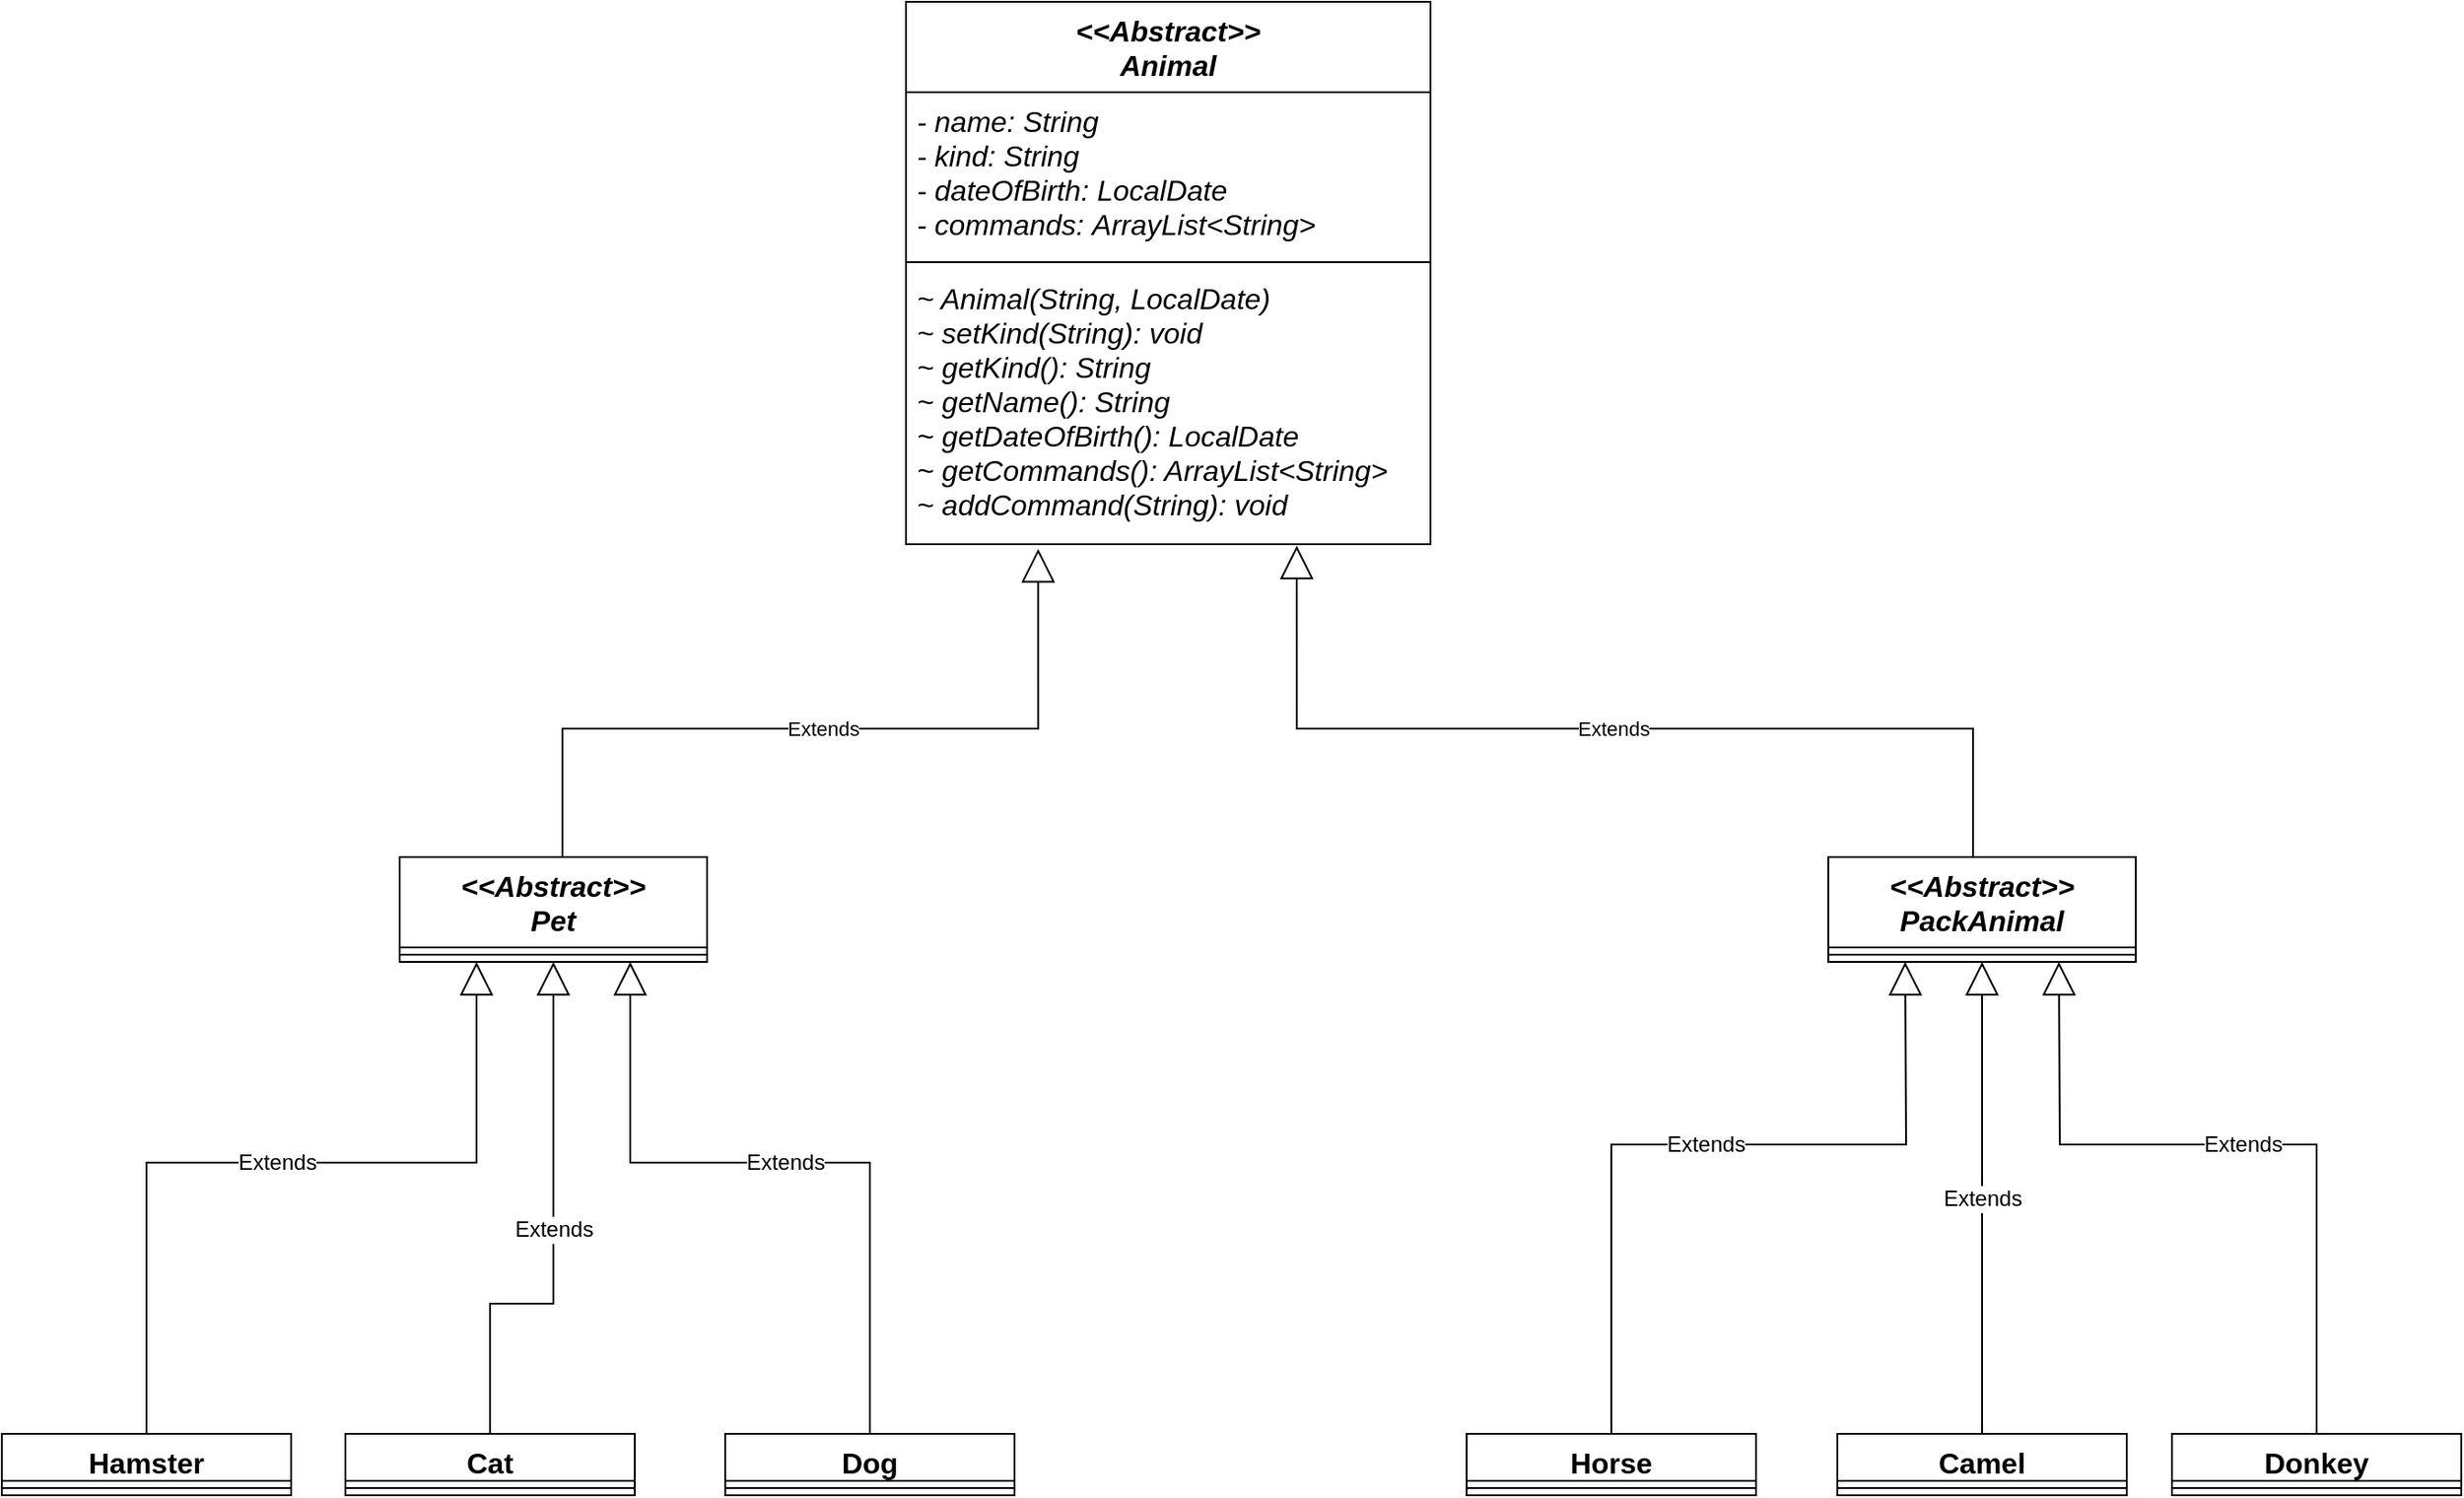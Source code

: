 <mxfile version="22.1.7" type="device" pages="3">
  <diagram id="rW4Tu4EbM_tbF5WcZ0SO" name="Page-1">
    <mxGraphModel dx="1434" dy="758" grid="1" gridSize="10" guides="1" tooltips="1" connect="1" arrows="1" fold="1" page="1" pageScale="1" pageWidth="850" pageHeight="1100" math="0" shadow="0">
      <root>
        <mxCell id="0" />
        <mxCell id="1" parent="0" />
        <mxCell id="i8HirrYN5U-cG9wDsiX0-20" value="&lt;&lt;Abstract&gt;&gt;&#xa;Pet" style="swimlane;fontStyle=3;align=center;verticalAlign=top;childLayout=stackLayout;horizontal=1;startSize=50;horizontalStack=0;resizeParent=1;resizeParentMax=0;resizeLast=0;collapsible=1;marginBottom=0;fontSize=16;" parent="1" vertex="1">
          <mxGeometry x="300" y="521" width="170" height="58" as="geometry" />
        </mxCell>
        <mxCell id="i8HirrYN5U-cG9wDsiX0-22" value="" style="line;strokeWidth=1;fillColor=none;align=left;verticalAlign=middle;spacingTop=-1;spacingLeft=3;spacingRight=3;rotatable=0;labelPosition=right;points=[];portConstraint=eastwest;strokeColor=inherit;fontSize=16;" parent="i8HirrYN5U-cG9wDsiX0-20" vertex="1">
          <mxGeometry y="50" width="170" height="8" as="geometry" />
        </mxCell>
        <mxCell id="i8HirrYN5U-cG9wDsiX0-24" value="&lt;&lt;Abstract&gt;&gt;&#xa;PackAnimal" style="swimlane;fontStyle=3;align=center;verticalAlign=top;childLayout=stackLayout;horizontal=1;startSize=50;horizontalStack=0;resizeParent=1;resizeParentMax=0;resizeLast=0;collapsible=1;marginBottom=0;fontSize=16;" parent="1" vertex="1">
          <mxGeometry x="1090" y="521" width="170" height="58" as="geometry" />
        </mxCell>
        <mxCell id="i8HirrYN5U-cG9wDsiX0-26" value="" style="line;strokeWidth=1;fillColor=none;align=left;verticalAlign=middle;spacingTop=-1;spacingLeft=3;spacingRight=3;rotatable=0;labelPosition=right;points=[];portConstraint=eastwest;strokeColor=inherit;fontSize=16;" parent="i8HirrYN5U-cG9wDsiX0-24" vertex="1">
          <mxGeometry y="50" width="170" height="8" as="geometry" />
        </mxCell>
        <mxCell id="i8HirrYN5U-cG9wDsiX0-28" value="Cat" style="swimlane;fontStyle=1;align=center;verticalAlign=top;childLayout=stackLayout;horizontal=1;startSize=26;horizontalStack=0;resizeParent=1;resizeParentMax=0;resizeLast=0;collapsible=1;marginBottom=0;fontSize=16;" parent="1" vertex="1">
          <mxGeometry x="270" y="840" width="160" height="34" as="geometry" />
        </mxCell>
        <mxCell id="i8HirrYN5U-cG9wDsiX0-30" value="" style="line;strokeWidth=1;fillColor=none;align=left;verticalAlign=middle;spacingTop=-1;spacingLeft=3;spacingRight=3;rotatable=0;labelPosition=right;points=[];portConstraint=eastwest;strokeColor=inherit;fontSize=16;" parent="i8HirrYN5U-cG9wDsiX0-28" vertex="1">
          <mxGeometry y="26" width="160" height="8" as="geometry" />
        </mxCell>
        <mxCell id="i8HirrYN5U-cG9wDsiX0-32" value="Dog" style="swimlane;fontStyle=1;align=center;verticalAlign=top;childLayout=stackLayout;horizontal=1;startSize=26;horizontalStack=0;resizeParent=1;resizeParentMax=0;resizeLast=0;collapsible=1;marginBottom=0;fontSize=16;" parent="1" vertex="1">
          <mxGeometry x="480" y="840" width="160" height="34" as="geometry" />
        </mxCell>
        <mxCell id="i8HirrYN5U-cG9wDsiX0-34" value="" style="line;strokeWidth=1;fillColor=none;align=left;verticalAlign=middle;spacingTop=-1;spacingLeft=3;spacingRight=3;rotatable=0;labelPosition=right;points=[];portConstraint=eastwest;strokeColor=inherit;fontSize=16;" parent="i8HirrYN5U-cG9wDsiX0-32" vertex="1">
          <mxGeometry y="26" width="160" height="8" as="geometry" />
        </mxCell>
        <mxCell id="i8HirrYN5U-cG9wDsiX0-37" value="Hamster" style="swimlane;fontStyle=1;align=center;verticalAlign=top;childLayout=stackLayout;horizontal=1;startSize=26;horizontalStack=0;resizeParent=1;resizeParentMax=0;resizeLast=0;collapsible=1;marginBottom=0;fontSize=16;" parent="1" vertex="1">
          <mxGeometry x="80" y="840" width="160" height="34" as="geometry" />
        </mxCell>
        <mxCell id="i8HirrYN5U-cG9wDsiX0-39" value="" style="line;strokeWidth=1;fillColor=none;align=left;verticalAlign=middle;spacingTop=-1;spacingLeft=3;spacingRight=3;rotatable=0;labelPosition=right;points=[];portConstraint=eastwest;strokeColor=inherit;fontSize=16;" parent="i8HirrYN5U-cG9wDsiX0-37" vertex="1">
          <mxGeometry y="26" width="160" height="8" as="geometry" />
        </mxCell>
        <mxCell id="i8HirrYN5U-cG9wDsiX0-42" value="Extends" style="endArrow=block;endSize=16;endFill=0;html=1;rounded=0;fontSize=12;sourcePerimeterSpacing=8;targetPerimeterSpacing=8;exitX=0.5;exitY=0;exitDx=0;exitDy=0;entryX=0.75;entryY=1;entryDx=0;entryDy=0;edgeStyle=orthogonalEdgeStyle;" parent="1" source="i8HirrYN5U-cG9wDsiX0-32" target="i8HirrYN5U-cG9wDsiX0-20" edge="1">
          <mxGeometry width="160" relative="1" as="geometry">
            <mxPoint x="370" y="788" as="sourcePoint" />
            <mxPoint x="274.49" y="728.54" as="targetPoint" />
            <Array as="points">
              <mxPoint x="560" y="690" />
              <mxPoint x="428" y="690" />
            </Array>
          </mxGeometry>
        </mxCell>
        <mxCell id="i8HirrYN5U-cG9wDsiX0-43" value="Extends" style="endArrow=block;endSize=16;endFill=0;html=1;rounded=0;fontSize=12;sourcePerimeterSpacing=8;targetPerimeterSpacing=8;exitX=0.5;exitY=0;exitDx=0;exitDy=0;entryX=0.25;entryY=1;entryDx=0;entryDy=0;edgeStyle=orthogonalEdgeStyle;" parent="1" source="i8HirrYN5U-cG9wDsiX0-37" target="i8HirrYN5U-cG9wDsiX0-20" edge="1">
          <mxGeometry width="160" relative="1" as="geometry">
            <mxPoint x="180" y="878" as="sourcePoint" />
            <mxPoint x="270" y="668" as="targetPoint" />
            <Array as="points">
              <mxPoint x="160" y="690" />
              <mxPoint x="343" y="690" />
            </Array>
          </mxGeometry>
        </mxCell>
        <mxCell id="i8HirrYN5U-cG9wDsiX0-45" value="Horse" style="swimlane;fontStyle=1;align=center;verticalAlign=top;childLayout=stackLayout;horizontal=1;startSize=26;horizontalStack=0;resizeParent=1;resizeParentMax=0;resizeLast=0;collapsible=1;marginBottom=0;fontSize=16;" parent="1" vertex="1">
          <mxGeometry x="890" y="840" width="160" height="34" as="geometry" />
        </mxCell>
        <mxCell id="i8HirrYN5U-cG9wDsiX0-47" value="" style="line;strokeWidth=1;fillColor=none;align=left;verticalAlign=middle;spacingTop=-1;spacingLeft=3;spacingRight=3;rotatable=0;labelPosition=right;points=[];portConstraint=eastwest;strokeColor=inherit;fontSize=16;" parent="i8HirrYN5U-cG9wDsiX0-45" vertex="1">
          <mxGeometry y="26" width="160" height="8" as="geometry" />
        </mxCell>
        <mxCell id="i8HirrYN5U-cG9wDsiX0-49" value="Camel" style="swimlane;fontStyle=1;align=center;verticalAlign=top;childLayout=stackLayout;horizontal=1;startSize=26;horizontalStack=0;resizeParent=1;resizeParentMax=0;resizeLast=0;collapsible=1;marginBottom=0;fontSize=16;" parent="1" vertex="1">
          <mxGeometry x="1095" y="840" width="160" height="34" as="geometry" />
        </mxCell>
        <mxCell id="i8HirrYN5U-cG9wDsiX0-51" value="" style="line;strokeWidth=1;fillColor=none;align=left;verticalAlign=middle;spacingTop=-1;spacingLeft=3;spacingRight=3;rotatable=0;labelPosition=right;points=[];portConstraint=eastwest;strokeColor=inherit;fontSize=16;" parent="i8HirrYN5U-cG9wDsiX0-49" vertex="1">
          <mxGeometry y="26" width="160" height="8" as="geometry" />
        </mxCell>
        <mxCell id="i8HirrYN5U-cG9wDsiX0-53" value="Donkey" style="swimlane;fontStyle=1;align=center;verticalAlign=top;childLayout=stackLayout;horizontal=1;startSize=26;horizontalStack=0;resizeParent=1;resizeParentMax=0;resizeLast=0;collapsible=1;marginBottom=0;fontSize=16;" parent="1" vertex="1">
          <mxGeometry x="1280" y="840" width="160" height="34" as="geometry" />
        </mxCell>
        <mxCell id="i8HirrYN5U-cG9wDsiX0-55" value="" style="line;strokeWidth=1;fillColor=none;align=left;verticalAlign=middle;spacingTop=-1;spacingLeft=3;spacingRight=3;rotatable=0;labelPosition=right;points=[];portConstraint=eastwest;strokeColor=inherit;fontSize=16;" parent="i8HirrYN5U-cG9wDsiX0-53" vertex="1">
          <mxGeometry y="26" width="160" height="8" as="geometry" />
        </mxCell>
        <mxCell id="i8HirrYN5U-cG9wDsiX0-57" value="Extends" style="endArrow=block;endSize=16;endFill=0;html=1;rounded=0;fontSize=12;sourcePerimeterSpacing=8;targetPerimeterSpacing=8;exitX=0.5;exitY=0;exitDx=0;exitDy=0;entryX=0.25;entryY=1;entryDx=0;entryDy=0;" parent="1" source="i8HirrYN5U-cG9wDsiX0-45" target="i8HirrYN5U-cG9wDsiX0-24" edge="1">
          <mxGeometry width="160" relative="1" as="geometry">
            <mxPoint x="750" y="788" as="sourcePoint" />
            <mxPoint x="845.05" y="672.18" as="targetPoint" />
            <Array as="points">
              <mxPoint x="970" y="680" />
              <mxPoint x="1133" y="680" />
            </Array>
          </mxGeometry>
        </mxCell>
        <mxCell id="i8HirrYN5U-cG9wDsiX0-58" value="Extends" style="endArrow=block;endSize=16;endFill=0;html=1;rounded=0;fontSize=12;sourcePerimeterSpacing=8;targetPerimeterSpacing=8;exitX=0.5;exitY=0;exitDx=0;exitDy=0;entryX=0.5;entryY=1;entryDx=0;entryDy=0;" parent="1" source="i8HirrYN5U-cG9wDsiX0-49" target="i8HirrYN5U-cG9wDsiX0-24" edge="1">
          <mxGeometry width="160" relative="1" as="geometry">
            <mxPoint x="710" y="848" as="sourcePoint" />
            <mxPoint x="885.34" y="673.044" as="targetPoint" />
          </mxGeometry>
        </mxCell>
        <mxCell id="i8HirrYN5U-cG9wDsiX0-59" value="Extends" style="endArrow=block;endSize=16;endFill=0;html=1;rounded=0;fontSize=12;sourcePerimeterSpacing=8;targetPerimeterSpacing=8;exitX=0.5;exitY=0;exitDx=0;exitDy=0;entryX=0.75;entryY=1;entryDx=0;entryDy=0;" parent="1" source="i8HirrYN5U-cG9wDsiX0-53" target="i8HirrYN5U-cG9wDsiX0-24" edge="1">
          <mxGeometry width="160" relative="1" as="geometry">
            <mxPoint x="890" y="848" as="sourcePoint" />
            <mxPoint x="925" y="638" as="targetPoint" />
            <Array as="points">
              <mxPoint x="1360" y="680" />
              <mxPoint x="1218" y="680" />
            </Array>
          </mxGeometry>
        </mxCell>
        <mxCell id="P2tc8OsPHjvCKxEdoRwC-1" value="&lt;&lt;Abstract&gt;&gt;&#xa;Animal" style="swimlane;fontStyle=3;align=center;verticalAlign=top;childLayout=stackLayout;horizontal=1;startSize=50;horizontalStack=0;resizeParent=1;resizeParentMax=0;resizeLast=0;collapsible=1;marginBottom=0;fontSize=16;" parent="1" vertex="1">
          <mxGeometry x="580" y="48" width="290" height="300" as="geometry">
            <mxRectangle x="580" y="48" width="140" height="50" as="alternateBounds" />
          </mxGeometry>
        </mxCell>
        <mxCell id="P2tc8OsPHjvCKxEdoRwC-2" value="- name: String &#xa;- kind: String&#xa;- dateOfBirth: LocalDate&#xa;- commands: ArrayList&lt;String&gt;" style="text;strokeColor=none;fillColor=none;align=left;verticalAlign=top;spacingLeft=4;spacingRight=4;overflow=hidden;rotatable=0;points=[[0,0.5],[1,0.5]];portConstraint=eastwest;fontSize=16;fontStyle=2" parent="P2tc8OsPHjvCKxEdoRwC-1" vertex="1">
          <mxGeometry y="50" width="290" height="90" as="geometry" />
        </mxCell>
        <mxCell id="P2tc8OsPHjvCKxEdoRwC-3" value="" style="line;strokeWidth=1;fillColor=none;align=left;verticalAlign=middle;spacingTop=-1;spacingLeft=3;spacingRight=3;rotatable=0;labelPosition=right;points=[];portConstraint=eastwest;strokeColor=inherit;fontSize=16;" parent="P2tc8OsPHjvCKxEdoRwC-1" vertex="1">
          <mxGeometry y="140" width="290" height="8" as="geometry" />
        </mxCell>
        <mxCell id="P2tc8OsPHjvCKxEdoRwC-4" value="~ Animal(String, LocalDate)&#xa;~ setKind(String): void&#xa;~ getKind(): String&#xa;~ getName(): String&#xa;~ getDateOfBirth(): LocalDate&#xa;~ getCommands(): ArrayList&lt;String&gt;&#xa;~ addCommand(String): void" style="text;strokeColor=none;fillColor=none;align=left;verticalAlign=top;spacingLeft=4;spacingRight=4;overflow=hidden;rotatable=0;points=[[0,0.5],[1,0.5]];portConstraint=eastwest;fontSize=16;fontStyle=2" parent="P2tc8OsPHjvCKxEdoRwC-1" vertex="1">
          <mxGeometry y="148" width="290" height="152" as="geometry" />
        </mxCell>
        <mxCell id="P2tc8OsPHjvCKxEdoRwC-6" value="Extends" style="endArrow=block;endSize=16;endFill=0;html=1;rounded=0;exitX=0.5;exitY=0;exitDx=0;exitDy=0;entryX=0.252;entryY=1.017;entryDx=0;entryDy=0;entryPerimeter=0;edgeStyle=orthogonalEdgeStyle;" parent="1" source="i8HirrYN5U-cG9wDsiX0-20" target="P2tc8OsPHjvCKxEdoRwC-4" edge="1">
          <mxGeometry width="160" relative="1" as="geometry">
            <mxPoint x="500" y="628" as="sourcePoint" />
            <mxPoint x="660" y="628" as="targetPoint" />
            <Array as="points">
              <mxPoint x="390" y="521" />
              <mxPoint x="390" y="450" />
              <mxPoint x="653" y="450" />
            </Array>
          </mxGeometry>
        </mxCell>
        <mxCell id="P2tc8OsPHjvCKxEdoRwC-7" value="Extends" style="endArrow=block;endSize=16;endFill=0;html=1;rounded=0;entryX=0.745;entryY=1.005;entryDx=0;entryDy=0;entryPerimeter=0;edgeStyle=orthogonalEdgeStyle;exitX=0.5;exitY=0;exitDx=0;exitDy=0;" parent="1" source="i8HirrYN5U-cG9wDsiX0-24" target="P2tc8OsPHjvCKxEdoRwC-4" edge="1">
          <mxGeometry width="160" relative="1" as="geometry">
            <mxPoint x="960" y="510" as="sourcePoint" />
            <mxPoint x="574.13" y="409.968" as="targetPoint" />
            <Array as="points">
              <mxPoint x="1170" y="521" />
              <mxPoint x="1170" y="450" />
              <mxPoint x="796" y="450" />
            </Array>
          </mxGeometry>
        </mxCell>
        <mxCell id="P2tc8OsPHjvCKxEdoRwC-64" value="Extends" style="endArrow=block;endSize=16;endFill=0;html=1;rounded=0;fontSize=12;sourcePerimeterSpacing=8;targetPerimeterSpacing=8;exitX=0.5;exitY=0;exitDx=0;exitDy=0;edgeStyle=orthogonalEdgeStyle;entryX=0.5;entryY=1;entryDx=0;entryDy=0;" parent="1" source="i8HirrYN5U-cG9wDsiX0-28" target="i8HirrYN5U-cG9wDsiX0-20" edge="1">
          <mxGeometry width="160" relative="1" as="geometry">
            <mxPoint x="510" y="858" as="sourcePoint" />
            <mxPoint x="275" y="668" as="targetPoint" />
            <Array as="points">
              <mxPoint x="350" y="768" />
              <mxPoint x="385" y="768" />
            </Array>
          </mxGeometry>
        </mxCell>
      </root>
    </mxGraphModel>
  </diagram>
  <diagram id="f2o0gTkBpMwxrq-A6RH3" name="Page-2">
    <mxGraphModel dx="1123" dy="773" grid="1" gridSize="10" guides="1" tooltips="1" connect="1" arrows="1" fold="1" page="1" pageScale="1" pageWidth="850" pageHeight="1100" background="none" math="0" shadow="0">
      <root>
        <mxCell id="0" />
        <mxCell id="1" parent="0" />
        <mxCell id="qarfe5pwaMtHkT4GGx9i-4" style="edgeStyle=none;html=1;exitX=1;exitY=0.333;exitDx=0;exitDy=0;exitPerimeter=0;entryX=0;entryY=0.5;entryDx=0;entryDy=0;" parent="1" source="qarfe5pwaMtHkT4GGx9i-1" target="qarfe5pwaMtHkT4GGx9i-5" edge="1">
          <mxGeometry relative="1" as="geometry">
            <mxPoint x="130" y="290" as="targetPoint" />
          </mxGeometry>
        </mxCell>
        <mxCell id="qarfe5pwaMtHkT4GGx9i-1" value="Actor" style="shape=umlActor;verticalLabelPosition=bottom;verticalAlign=top;html=1;" parent="1" vertex="1">
          <mxGeometry x="70" y="360" width="30" height="60" as="geometry" />
        </mxCell>
        <mxCell id="qarfe5pwaMtHkT4GGx9i-20" value="" style="edgeStyle=none;html=1;" parent="1" source="qarfe5pwaMtHkT4GGx9i-2" target="qarfe5pwaMtHkT4GGx9i-19" edge="1">
          <mxGeometry relative="1" as="geometry" />
        </mxCell>
        <mxCell id="qarfe5pwaMtHkT4GGx9i-2" value="Add animal" style="ellipse;whiteSpace=wrap;html=1;" parent="1" vertex="1">
          <mxGeometry x="410" y="120" width="140" height="70" as="geometry" />
        </mxCell>
        <mxCell id="qarfe5pwaMtHkT4GGx9i-3" value="Remove animal" style="ellipse;whiteSpace=wrap;html=1;dashed=1;dashPattern=1 4;" parent="1" vertex="1">
          <mxGeometry x="410" y="220" width="140" height="70" as="geometry" />
        </mxCell>
        <mxCell id="qarfe5pwaMtHkT4GGx9i-6" style="edgeStyle=none;html=1;entryX=0;entryY=0.5;entryDx=0;entryDy=0;" parent="1" source="qarfe5pwaMtHkT4GGx9i-5" target="qarfe5pwaMtHkT4GGx9i-2" edge="1">
          <mxGeometry relative="1" as="geometry" />
        </mxCell>
        <mxCell id="qarfe5pwaMtHkT4GGx9i-7" style="edgeStyle=none;html=1;entryX=0;entryY=0.5;entryDx=0;entryDy=0;" parent="1" source="qarfe5pwaMtHkT4GGx9i-5" target="qarfe5pwaMtHkT4GGx9i-3" edge="1">
          <mxGeometry relative="1" as="geometry" />
        </mxCell>
        <mxCell id="qarfe5pwaMtHkT4GGx9i-16" value="" style="edgeStyle=none;html=1;" parent="1" source="qarfe5pwaMtHkT4GGx9i-5" target="qarfe5pwaMtHkT4GGx9i-9" edge="1">
          <mxGeometry relative="1" as="geometry" />
        </mxCell>
        <mxCell id="qarfe5pwaMtHkT4GGx9i-5" value="Menu" style="ellipse;whiteSpace=wrap;html=1;" parent="1" vertex="1">
          <mxGeometry x="180" y="340" width="140" height="70" as="geometry" />
        </mxCell>
        <mxCell id="qarfe5pwaMtHkT4GGx9i-24" value="" style="edgeStyle=none;html=1;" parent="1" source="qarfe5pwaMtHkT4GGx9i-9" target="qarfe5pwaMtHkT4GGx9i-23" edge="1">
          <mxGeometry relative="1" as="geometry" />
        </mxCell>
        <mxCell id="qarfe5pwaMtHkT4GGx9i-27" value="" style="edgeStyle=none;html=1;" parent="1" source="qarfe5pwaMtHkT4GGx9i-9" target="qarfe5pwaMtHkT4GGx9i-26" edge="1">
          <mxGeometry relative="1" as="geometry" />
        </mxCell>
        <mxCell id="qarfe5pwaMtHkT4GGx9i-30" value="" style="edgeStyle=none;html=1;" parent="1" source="qarfe5pwaMtHkT4GGx9i-9" target="qarfe5pwaMtHkT4GGx9i-29" edge="1">
          <mxGeometry relative="1" as="geometry" />
        </mxCell>
        <mxCell id="qarfe5pwaMtHkT4GGx9i-32" value="" style="edgeStyle=none;html=1;" parent="1" source="qarfe5pwaMtHkT4GGx9i-9" target="qarfe5pwaMtHkT4GGx9i-31" edge="1">
          <mxGeometry relative="1" as="geometry" />
        </mxCell>
        <mxCell id="qarfe5pwaMtHkT4GGx9i-9" value="Search animal" style="ellipse;whiteSpace=wrap;html=1;" parent="1" vertex="1">
          <mxGeometry x="410" y="350" width="140" height="70" as="geometry" />
        </mxCell>
        <mxCell id="qarfe5pwaMtHkT4GGx9i-13" value="" style="edgeStyle=none;html=1;" parent="1" source="qarfe5pwaMtHkT4GGx9i-10" target="qarfe5pwaMtHkT4GGx9i-12" edge="1">
          <mxGeometry relative="1" as="geometry" />
        </mxCell>
        <mxCell id="qarfe5pwaMtHkT4GGx9i-15" value="" style="edgeStyle=none;html=1;" parent="1" source="qarfe5pwaMtHkT4GGx9i-10" target="qarfe5pwaMtHkT4GGx9i-14" edge="1">
          <mxGeometry relative="1" as="geometry" />
        </mxCell>
        <mxCell id="qarfe5pwaMtHkT4GGx9i-10" value="Take animal" style="ellipse;whiteSpace=wrap;html=1;" parent="1" vertex="1">
          <mxGeometry x="905" y="350" width="140" height="70" as="geometry" />
        </mxCell>
        <mxCell id="qarfe5pwaMtHkT4GGx9i-12" value="Show list of commands" style="ellipse;whiteSpace=wrap;html=1;" parent="1" vertex="1">
          <mxGeometry x="1135" y="350" width="140" height="70" as="geometry" />
        </mxCell>
        <mxCell id="qarfe5pwaMtHkT4GGx9i-14" value="Train a new command" style="ellipse;whiteSpace=wrap;html=1;" parent="1" vertex="1">
          <mxGeometry x="1135" y="240" width="140" height="70" as="geometry" />
        </mxCell>
        <mxCell id="qarfe5pwaMtHkT4GGx9i-22" value="" style="edgeStyle=none;html=1;" parent="1" source="qarfe5pwaMtHkT4GGx9i-19" target="qarfe5pwaMtHkT4GGx9i-21" edge="1">
          <mxGeometry relative="1" as="geometry" />
        </mxCell>
        <mxCell id="qarfe5pwaMtHkT4GGx9i-19" value="Enter class animal" style="ellipse;whiteSpace=wrap;html=1;" parent="1" vertex="1">
          <mxGeometry x="680" y="120" width="140" height="70" as="geometry" />
        </mxCell>
        <mxCell id="qarfe5pwaMtHkT4GGx9i-21" value="Enter class animal" style="ellipse;whiteSpace=wrap;html=1;" parent="1" vertex="1">
          <mxGeometry x="905" y="110" width="140" height="70" as="geometry" />
        </mxCell>
        <mxCell id="qarfe5pwaMtHkT4GGx9i-25" value="" style="edgeStyle=none;html=1;exitX=1;exitY=0.5;exitDx=0;exitDy=0;" parent="1" source="qarfe5pwaMtHkT4GGx9i-23" target="qarfe5pwaMtHkT4GGx9i-10" edge="1">
          <mxGeometry relative="1" as="geometry">
            <mxPoint x="855" y="385" as="sourcePoint" />
          </mxGeometry>
        </mxCell>
        <mxCell id="qarfe5pwaMtHkT4GGx9i-23" value="Search by name" style="ellipse;whiteSpace=wrap;html=1;" parent="1" vertex="1">
          <mxGeometry x="680" y="350" width="140" height="70" as="geometry" />
        </mxCell>
        <mxCell id="qarfe5pwaMtHkT4GGx9i-34" style="edgeStyle=none;html=1;entryX=0;entryY=1;entryDx=0;entryDy=0;" parent="1" source="qarfe5pwaMtHkT4GGx9i-26" target="qarfe5pwaMtHkT4GGx9i-10" edge="1">
          <mxGeometry relative="1" as="geometry" />
        </mxCell>
        <mxCell id="qarfe5pwaMtHkT4GGx9i-26" value="Search by class" style="ellipse;whiteSpace=wrap;html=1;" parent="1" vertex="1">
          <mxGeometry x="680" y="450" width="140" height="70" as="geometry" />
        </mxCell>
        <mxCell id="qarfe5pwaMtHkT4GGx9i-33" style="edgeStyle=none;html=1;entryX=0;entryY=0;entryDx=0;entryDy=0;" parent="1" source="qarfe5pwaMtHkT4GGx9i-29" target="qarfe5pwaMtHkT4GGx9i-10" edge="1">
          <mxGeometry relative="1" as="geometry" />
        </mxCell>
        <mxCell id="qarfe5pwaMtHkT4GGx9i-29" value="Search by date of birth" style="ellipse;whiteSpace=wrap;html=1;" parent="1" vertex="1">
          <mxGeometry x="680" y="250" width="140" height="70" as="geometry" />
        </mxCell>
        <mxCell id="qarfe5pwaMtHkT4GGx9i-35" style="edgeStyle=none;html=1;entryX=0.5;entryY=1;entryDx=0;entryDy=0;" parent="1" source="qarfe5pwaMtHkT4GGx9i-31" target="qarfe5pwaMtHkT4GGx9i-10" edge="1">
          <mxGeometry relative="1" as="geometry" />
        </mxCell>
        <mxCell id="qarfe5pwaMtHkT4GGx9i-31" value="Search by id" style="ellipse;whiteSpace=wrap;html=1;" parent="1" vertex="1">
          <mxGeometry x="680" y="550" width="140" height="70" as="geometry" />
        </mxCell>
      </root>
    </mxGraphModel>
  </diagram>
  <diagram id="90USG8wOLYOWAHy-OSG_" name="Page-3">
    <mxGraphModel dx="1768" dy="2954" grid="1" gridSize="10" guides="1" tooltips="1" connect="1" arrows="1" fold="1" page="1" pageScale="1" pageWidth="850" pageHeight="1100" math="0" shadow="0">
      <root>
        <mxCell id="0" />
        <mxCell id="1" parent="0" />
        <mxCell id="cfolplHtps70wQtS1Zro-1" value="Presenter" style="swimlane;fontStyle=1;align=center;verticalAlign=top;childLayout=stackLayout;horizontal=1;startSize=26;horizontalStack=0;resizeParent=1;resizeParentMax=0;resizeLast=0;collapsible=1;marginBottom=0;" parent="1" vertex="1">
          <mxGeometry x="330" y="20" width="190" height="196" as="geometry" />
        </mxCell>
        <mxCell id="cfolplHtps70wQtS1Zro-2" value="- viewContract: ViewContract&lt;br&gt;&lt;u&gt;- MODEL: Model&lt;/u&gt;" style="text;strokeColor=none;fillColor=none;align=left;verticalAlign=top;spacingLeft=4;spacingRight=4;overflow=hidden;rotatable=0;points=[[0,0.5],[1,0.5]];portConstraint=eastwest;dashed=1;dashPattern=1 4;fontStyle=0;fontColor=default;labelBackgroundColor=none;html=1;" parent="cfolplHtps70wQtS1Zro-1" vertex="1">
          <mxGeometry y="26" width="190" height="44" as="geometry" />
        </mxCell>
        <mxCell id="cfolplHtps70wQtS1Zro-3" value="" style="line;strokeWidth=1;fillColor=none;align=left;verticalAlign=middle;spacingTop=-1;spacingLeft=3;spacingRight=3;rotatable=0;labelPosition=right;points=[];portConstraint=eastwest;strokeColor=inherit;" parent="cfolplHtps70wQtS1Zro-1" vertex="1">
          <mxGeometry y="70" width="190" height="8" as="geometry" />
        </mxCell>
        <mxCell id="cfolplHtps70wQtS1Zro-4" value="+ Presenter(MODEL): void&#xa;+ menu(): void&#xa;+ addNewPet(): void&#xa;+ " style="text;strokeColor=none;fillColor=none;align=left;verticalAlign=top;spacingLeft=4;spacingRight=4;overflow=hidden;rotatable=0;points=[[0,0.5],[1,0.5]];portConstraint=eastwest;dashed=1;dashPattern=1 4;" parent="cfolplHtps70wQtS1Zro-1" vertex="1">
          <mxGeometry y="78" width="190" height="118" as="geometry" />
        </mxCell>
        <mxCell id="cfolplHtps70wQtS1Zro-5" value="Model" style="swimlane;fontStyle=1;align=center;verticalAlign=top;childLayout=stackLayout;horizontal=1;startSize=26;horizontalStack=0;resizeParent=1;resizeParentMax=0;resizeLast=0;collapsible=1;marginBottom=0;labelBackgroundColor=none;fontColor=default;html=1;" parent="1" vertex="1">
          <mxGeometry x="290" y="-240" width="160" height="160" as="geometry" />
        </mxCell>
        <mxCell id="cfolplHtps70wQtS1Zro-6" value="+ pets: Pets&amp;lt;Animal&amp;gt;" style="text;strokeColor=none;fillColor=none;align=left;verticalAlign=top;spacingLeft=4;spacingRight=4;overflow=hidden;rotatable=0;points=[[0,0.5],[1,0.5]];portConstraint=eastwest;labelBackgroundColor=none;fontColor=default;html=1;" parent="cfolplHtps70wQtS1Zro-5" vertex="1">
          <mxGeometry y="26" width="160" height="26" as="geometry" />
        </mxCell>
        <mxCell id="cfolplHtps70wQtS1Zro-7" value="" style="line;strokeWidth=1;fillColor=none;align=left;verticalAlign=middle;spacingTop=-1;spacingLeft=3;spacingRight=3;rotatable=0;labelPosition=right;points=[];portConstraint=eastwest;strokeColor=inherit;labelBackgroundColor=none;fontColor=default;html=1;" parent="cfolplHtps70wQtS1Zro-5" vertex="1">
          <mxGeometry y="52" width="160" height="8" as="geometry" />
        </mxCell>
        <mxCell id="cfolplHtps70wQtS1Zro-8" value="+ getListOfPets(): void&lt;br&gt;+ addNewPet(): void" style="text;strokeColor=none;fillColor=none;align=left;verticalAlign=top;spacingLeft=4;spacingRight=4;overflow=hidden;rotatable=0;points=[[0,0.5],[1,0.5]];portConstraint=eastwest;labelBackgroundColor=none;fontColor=default;html=1;" parent="cfolplHtps70wQtS1Zro-5" vertex="1">
          <mxGeometry y="60" width="160" height="100" as="geometry" />
        </mxCell>
        <mxCell id="h15reLzV8wNA17_HTdgR-1" value="View" style="swimlane;fontStyle=1;align=center;verticalAlign=top;childLayout=stackLayout;horizontal=1;startSize=26;horizontalStack=0;resizeParent=1;resizeParentMax=0;resizeLast=0;collapsible=1;marginBottom=0;labelBackgroundColor=none;fontColor=default;html=1;" parent="1" vertex="1">
          <mxGeometry x="340" y="310" width="160" height="86" as="geometry" />
        </mxCell>
        <mxCell id="h15reLzV8wNA17_HTdgR-2" value="+ field: type" style="text;strokeColor=none;fillColor=none;align=left;verticalAlign=top;spacingLeft=4;spacingRight=4;overflow=hidden;rotatable=0;points=[[0,0.5],[1,0.5]];portConstraint=eastwest;labelBackgroundColor=none;fontColor=default;html=1;" parent="h15reLzV8wNA17_HTdgR-1" vertex="1">
          <mxGeometry y="26" width="160" height="26" as="geometry" />
        </mxCell>
        <mxCell id="h15reLzV8wNA17_HTdgR-3" value="" style="line;strokeWidth=1;fillColor=none;align=left;verticalAlign=middle;spacingTop=-1;spacingLeft=3;spacingRight=3;rotatable=0;labelPosition=right;points=[];portConstraint=eastwest;strokeColor=inherit;labelBackgroundColor=none;fontColor=default;html=1;" parent="h15reLzV8wNA17_HTdgR-1" vertex="1">
          <mxGeometry y="52" width="160" height="8" as="geometry" />
        </mxCell>
        <mxCell id="h15reLzV8wNA17_HTdgR-4" value="+ showMenu(): void" style="text;strokeColor=none;fillColor=none;align=left;verticalAlign=top;spacingLeft=4;spacingRight=4;overflow=hidden;rotatable=0;points=[[0,0.5],[1,0.5]];portConstraint=eastwest;labelBackgroundColor=none;fontColor=default;html=1;" parent="h15reLzV8wNA17_HTdgR-1" vertex="1">
          <mxGeometry y="60" width="160" height="26" as="geometry" />
        </mxCell>
        <mxCell id="h15reLzV8wNA17_HTdgR-5" value="&lt;p style=&quot;margin:0px;margin-top:4px;text-align:center;&quot;&gt;&lt;i&gt;&amp;lt;&amp;lt;Interface&amp;gt;&amp;gt;&lt;/i&gt;&lt;br&gt;&lt;b&gt;IViewContract&lt;br&gt;&lt;/b&gt;&lt;/p&gt;&lt;hr size=&quot;1&quot;&gt;&lt;p style=&quot;margin:0px;margin-left:4px;&quot;&gt;+ showMenu(): void&lt;/p&gt;&lt;p style=&quot;margin:0px;margin-left:4px;&quot;&gt;+ showListOfPets(String): void&lt;/p&gt;&lt;p style=&quot;margin:0px;margin-left:4px;&quot;&gt;+ setDateOfBirthOnNewPet(): String&lt;br&gt;+ setNameNewPet(): String&lt;/p&gt;" style="verticalAlign=top;align=left;overflow=fill;fontSize=12;fontFamily=Helvetica;html=1;labelBackgroundColor=none;fontColor=default;" parent="1" vertex="1">
          <mxGeometry x="610" y="20" width="270" height="140" as="geometry" />
        </mxCell>
        <mxCell id="h15reLzV8wNA17_HTdgR-6" value="&lt;p style=&quot;margin:0px;margin-top:4px;text-align:center;&quot;&gt;&lt;i&gt;&amp;lt;&amp;lt;Interface&amp;gt;&amp;gt;&lt;/i&gt;&lt;br&gt;&lt;b&gt;IModel&lt;/b&gt;&lt;/p&gt;&lt;hr size=&quot;1&quot;&gt;&lt;p style=&quot;margin:0px;margin-left:4px;&quot;&gt;+ getListOfPets(): void&lt;br&gt;&lt;/p&gt;&lt;p style=&quot;margin:0px;margin-left:4px;&quot;&gt;+ addNewPet(): void&lt;br&gt;+ method2(): void&lt;/p&gt;" style="verticalAlign=top;align=left;overflow=fill;fontSize=12;fontFamily=Helvetica;html=1;labelBackgroundColor=none;fontColor=default;" parent="1" vertex="1">
          <mxGeometry x="40" y="20" width="190" height="140" as="geometry" />
        </mxCell>
        <mxCell id="6oOjXGptcrvzWEzDZb1e-1" value="" style="endArrow=block;dashed=1;endFill=0;endSize=12;html=1;exitX=1;exitY=0.5;exitDx=0;exitDy=0;entryX=0.5;entryY=1;entryDx=0;entryDy=0;" parent="1" source="h15reLzV8wNA17_HTdgR-2" target="h15reLzV8wNA17_HTdgR-5" edge="1">
          <mxGeometry width="160" relative="1" as="geometry">
            <mxPoint x="340" y="50" as="sourcePoint" />
            <mxPoint x="500" y="50" as="targetPoint" />
            <Array as="points">
              <mxPoint x="745" y="350" />
            </Array>
          </mxGeometry>
        </mxCell>
        <mxCell id="6oOjXGptcrvzWEzDZb1e-2" value="" style="endArrow=block;dashed=1;endFill=0;endSize=12;html=1;exitX=0.5;exitY=0;exitDx=0;exitDy=0;entryX=0;entryY=0.5;entryDx=0;entryDy=0;" parent="1" source="h15reLzV8wNA17_HTdgR-6" target="cfolplHtps70wQtS1Zro-6" edge="1">
          <mxGeometry width="160" relative="1" as="geometry">
            <mxPoint x="340" y="50" as="sourcePoint" />
            <mxPoint x="500" y="50" as="targetPoint" />
            <Array as="points">
              <mxPoint x="135" y="-200" />
            </Array>
          </mxGeometry>
        </mxCell>
        <mxCell id="6oOjXGptcrvzWEzDZb1e-3" value="1" style="endArrow=open;html=1;endSize=12;startArrow=diamondThin;startSize=14;startFill=0;edgeStyle=orthogonalEdgeStyle;align=left;verticalAlign=bottom;exitX=1;exitY=0.5;exitDx=0;exitDy=0;entryX=0;entryY=0.5;entryDx=0;entryDy=0;" parent="1" source="cfolplHtps70wQtS1Zro-2" target="h15reLzV8wNA17_HTdgR-5" edge="1">
          <mxGeometry x="-1" y="3" relative="1" as="geometry">
            <mxPoint x="340" y="50" as="sourcePoint" />
            <mxPoint x="500" y="50" as="targetPoint" />
          </mxGeometry>
        </mxCell>
        <mxCell id="6oOjXGptcrvzWEzDZb1e-4" value="1" style="endArrow=open;html=1;endSize=12;startArrow=diamondThin;startSize=14;startFill=1;edgeStyle=orthogonalEdgeStyle;align=left;verticalAlign=bottom;exitX=0;exitY=0.5;exitDx=0;exitDy=0;entryX=1;entryY=0.5;entryDx=0;entryDy=0;" parent="1" source="cfolplHtps70wQtS1Zro-2" target="h15reLzV8wNA17_HTdgR-6" edge="1">
          <mxGeometry x="0.18" y="-20" relative="1" as="geometry">
            <mxPoint x="340" y="50" as="sourcePoint" />
            <mxPoint x="500" y="50" as="targetPoint" />
            <Array as="points">
              <mxPoint x="280" y="68" />
              <mxPoint x="280" y="90" />
            </Array>
            <mxPoint x="20" y="20" as="offset" />
          </mxGeometry>
        </mxCell>
        <mxCell id="9brq2_N2xXxs9rocdczO-1" value="Pets&amp;lt;A&amp;gt;" style="swimlane;fontStyle=1;align=center;verticalAlign=top;childLayout=stackLayout;horizontal=1;startSize=26;horizontalStack=0;resizeParent=1;resizeParentMax=0;resizeLast=0;collapsible=1;marginBottom=0;labelBackgroundColor=none;fontColor=default;html=1;" parent="1" vertex="1">
          <mxGeometry x="600" y="-240" width="280" height="160" as="geometry" />
        </mxCell>
        <mxCell id="9brq2_N2xXxs9rocdczO-2" value="- pets: ArrayList" style="text;strokeColor=none;fillColor=none;align=left;verticalAlign=top;spacingLeft=4;spacingRight=4;overflow=hidden;rotatable=0;points=[[0,0.5],[1,0.5]];portConstraint=eastwest;labelBackgroundColor=none;fontColor=default;html=1;" parent="9brq2_N2xXxs9rocdczO-1" vertex="1">
          <mxGeometry y="26" width="280" height="26" as="geometry" />
        </mxCell>
        <mxCell id="9brq2_N2xXxs9rocdczO-3" value="" style="line;strokeWidth=1;fillColor=none;align=left;verticalAlign=middle;spacingTop=-1;spacingLeft=3;spacingRight=3;rotatable=0;labelPosition=right;points=[];portConstraint=eastwest;strokeColor=inherit;labelBackgroundColor=none;fontColor=default;html=1;" parent="9brq2_N2xXxs9rocdczO-1" vertex="1">
          <mxGeometry y="52" width="280" height="8" as="geometry" />
        </mxCell>
        <mxCell id="9brq2_N2xXxs9rocdczO-4" value="+ getAllListOfPets(): ArrayList&amp;lt;Animal&amp;gt;&lt;br&gt;+ getPetById(int): ArrayList&amp;lt;Animal&amp;gt;&lt;br&gt;+ getPetByDateOfBirth(String): ArrayList&amp;lt;Animal&amp;gt;&lt;br&gt;+ getPetByName(String): ArrayList&amp;lt;Animal&amp;gt;&lt;br&gt;+ addNewPet(String): void" style="text;strokeColor=none;fillColor=none;align=left;verticalAlign=top;spacingLeft=4;spacingRight=4;overflow=hidden;rotatable=0;points=[[0,0.5],[1,0.5]];portConstraint=eastwest;labelBackgroundColor=none;fontColor=default;html=1;" parent="9brq2_N2xXxs9rocdczO-1" vertex="1">
          <mxGeometry y="60" width="280" height="100" as="geometry" />
        </mxCell>
        <mxCell id="aJxkpa-kqfiAPnuDxRBT-38" value="&lt;&lt;Abstract&gt;&gt;&#xa;Pet" style="swimlane;fontStyle=3;align=center;verticalAlign=top;childLayout=stackLayout;horizontal=1;startSize=50;horizontalStack=0;resizeParent=1;resizeParentMax=0;resizeLast=0;collapsible=1;marginBottom=0;fontSize=16;" parent="1" vertex="1">
          <mxGeometry x="-440" y="-532" width="170" height="58" as="geometry" />
        </mxCell>
        <mxCell id="aJxkpa-kqfiAPnuDxRBT-39" value="" style="line;strokeWidth=1;fillColor=none;align=left;verticalAlign=middle;spacingTop=-1;spacingLeft=3;spacingRight=3;rotatable=0;labelPosition=right;points=[];portConstraint=eastwest;strokeColor=inherit;fontSize=16;" parent="aJxkpa-kqfiAPnuDxRBT-38" vertex="1">
          <mxGeometry y="50" width="170" height="8" as="geometry" />
        </mxCell>
        <mxCell id="aJxkpa-kqfiAPnuDxRBT-40" value="&lt;&lt;Abstract&gt;&gt;&#xa;Pack_animal" style="swimlane;fontStyle=3;align=center;verticalAlign=top;childLayout=stackLayout;horizontal=1;startSize=50;horizontalStack=0;resizeParent=1;resizeParentMax=0;resizeLast=0;collapsible=1;marginBottom=0;fontSize=16;" parent="1" vertex="1">
          <mxGeometry x="170" y="-532" width="170" height="58" as="geometry" />
        </mxCell>
        <mxCell id="aJxkpa-kqfiAPnuDxRBT-41" value="" style="line;strokeWidth=1;fillColor=none;align=left;verticalAlign=middle;spacingTop=-1;spacingLeft=3;spacingRight=3;rotatable=0;labelPosition=right;points=[];portConstraint=eastwest;strokeColor=inherit;fontSize=16;" parent="aJxkpa-kqfiAPnuDxRBT-40" vertex="1">
          <mxGeometry y="50" width="170" height="8" as="geometry" />
        </mxCell>
        <mxCell id="aJxkpa-kqfiAPnuDxRBT-42" value="Cat" style="swimlane;fontStyle=1;align=center;verticalAlign=top;childLayout=stackLayout;horizontal=1;startSize=26;horizontalStack=0;resizeParent=1;resizeParentMax=0;resizeLast=0;collapsible=1;marginBottom=0;fontSize=16;" parent="1" vertex="1">
          <mxGeometry x="-435" y="-362" width="160" height="34" as="geometry" />
        </mxCell>
        <mxCell id="aJxkpa-kqfiAPnuDxRBT-43" value="" style="line;strokeWidth=1;fillColor=none;align=left;verticalAlign=middle;spacingTop=-1;spacingLeft=3;spacingRight=3;rotatable=0;labelPosition=right;points=[];portConstraint=eastwest;strokeColor=inherit;fontSize=16;" parent="aJxkpa-kqfiAPnuDxRBT-42" vertex="1">
          <mxGeometry y="26" width="160" height="8" as="geometry" />
        </mxCell>
        <mxCell id="aJxkpa-kqfiAPnuDxRBT-44" value="Dog" style="swimlane;fontStyle=1;align=center;verticalAlign=top;childLayout=stackLayout;horizontal=1;startSize=26;horizontalStack=0;resizeParent=1;resizeParentMax=0;resizeLast=0;collapsible=1;marginBottom=0;fontSize=16;" parent="1" vertex="1">
          <mxGeometry x="-250" y="-362" width="160" height="34" as="geometry" />
        </mxCell>
        <mxCell id="aJxkpa-kqfiAPnuDxRBT-45" value="" style="line;strokeWidth=1;fillColor=none;align=left;verticalAlign=middle;spacingTop=-1;spacingLeft=3;spacingRight=3;rotatable=0;labelPosition=right;points=[];portConstraint=eastwest;strokeColor=inherit;fontSize=16;" parent="aJxkpa-kqfiAPnuDxRBT-44" vertex="1">
          <mxGeometry y="26" width="160" height="8" as="geometry" />
        </mxCell>
        <mxCell id="aJxkpa-kqfiAPnuDxRBT-46" value="Hamster" style="swimlane;fontStyle=1;align=center;verticalAlign=top;childLayout=stackLayout;horizontal=1;startSize=26;horizontalStack=0;resizeParent=1;resizeParentMax=0;resizeLast=0;collapsible=1;marginBottom=0;fontSize=16;" parent="1" vertex="1">
          <mxGeometry x="-620" y="-362" width="160" height="34" as="geometry" />
        </mxCell>
        <mxCell id="aJxkpa-kqfiAPnuDxRBT-47" value="" style="line;strokeWidth=1;fillColor=none;align=left;verticalAlign=middle;spacingTop=-1;spacingLeft=3;spacingRight=3;rotatable=0;labelPosition=right;points=[];portConstraint=eastwest;strokeColor=inherit;fontSize=16;" parent="aJxkpa-kqfiAPnuDxRBT-46" vertex="1">
          <mxGeometry y="26" width="160" height="8" as="geometry" />
        </mxCell>
        <mxCell id="aJxkpa-kqfiAPnuDxRBT-48" value="Extends" style="endArrow=block;endSize=16;endFill=0;html=1;rounded=0;fontSize=12;sourcePerimeterSpacing=8;targetPerimeterSpacing=8;exitX=0.5;exitY=0;exitDx=0;exitDy=0;entryX=0.75;entryY=1;entryDx=0;entryDy=0;edgeStyle=orthogonalEdgeStyle;" parent="1" source="aJxkpa-kqfiAPnuDxRBT-44" target="aJxkpa-kqfiAPnuDxRBT-38" edge="1">
          <mxGeometry width="160" relative="1" as="geometry">
            <mxPoint x="-260" y="-422" as="sourcePoint" />
            <mxPoint x="-355.51" y="-481.46" as="targetPoint" />
            <Array as="points">
              <mxPoint x="-170" y="-412" />
              <mxPoint x="-312" y="-412" />
            </Array>
          </mxGeometry>
        </mxCell>
        <mxCell id="aJxkpa-kqfiAPnuDxRBT-49" value="Extends" style="endArrow=block;endSize=16;endFill=0;html=1;rounded=0;fontSize=12;sourcePerimeterSpacing=8;targetPerimeterSpacing=8;exitX=0.5;exitY=0;exitDx=0;exitDy=0;entryX=0.25;entryY=1;entryDx=0;entryDy=0;edgeStyle=orthogonalEdgeStyle;" parent="1" source="aJxkpa-kqfiAPnuDxRBT-46" target="aJxkpa-kqfiAPnuDxRBT-38" edge="1">
          <mxGeometry width="160" relative="1" as="geometry">
            <mxPoint x="-450" y="-332" as="sourcePoint" />
            <mxPoint x="-360" y="-542" as="targetPoint" />
            <Array as="points">
              <mxPoint x="-540" y="-412" />
              <mxPoint x="-398" y="-412" />
            </Array>
          </mxGeometry>
        </mxCell>
        <mxCell id="aJxkpa-kqfiAPnuDxRBT-50" value="Horse" style="swimlane;fontStyle=1;align=center;verticalAlign=top;childLayout=stackLayout;horizontal=1;startSize=26;horizontalStack=0;resizeParent=1;resizeParentMax=0;resizeLast=0;collapsible=1;marginBottom=0;fontSize=16;" parent="1" vertex="1">
          <mxGeometry x="-10" y="-362" width="160" height="34" as="geometry" />
        </mxCell>
        <mxCell id="aJxkpa-kqfiAPnuDxRBT-51" value="" style="line;strokeWidth=1;fillColor=none;align=left;verticalAlign=middle;spacingTop=-1;spacingLeft=3;spacingRight=3;rotatable=0;labelPosition=right;points=[];portConstraint=eastwest;strokeColor=inherit;fontSize=16;" parent="aJxkpa-kqfiAPnuDxRBT-50" vertex="1">
          <mxGeometry y="26" width="160" height="8" as="geometry" />
        </mxCell>
        <mxCell id="aJxkpa-kqfiAPnuDxRBT-52" value="Camel" style="swimlane;fontStyle=1;align=center;verticalAlign=top;childLayout=stackLayout;horizontal=1;startSize=26;horizontalStack=0;resizeParent=1;resizeParentMax=0;resizeLast=0;collapsible=1;marginBottom=0;fontSize=16;" parent="1" vertex="1">
          <mxGeometry x="175" y="-362" width="160" height="34" as="geometry" />
        </mxCell>
        <mxCell id="aJxkpa-kqfiAPnuDxRBT-53" value="" style="line;strokeWidth=1;fillColor=none;align=left;verticalAlign=middle;spacingTop=-1;spacingLeft=3;spacingRight=3;rotatable=0;labelPosition=right;points=[];portConstraint=eastwest;strokeColor=inherit;fontSize=16;" parent="aJxkpa-kqfiAPnuDxRBT-52" vertex="1">
          <mxGeometry y="26" width="160" height="8" as="geometry" />
        </mxCell>
        <mxCell id="aJxkpa-kqfiAPnuDxRBT-54" value="Donkey" style="swimlane;fontStyle=1;align=center;verticalAlign=top;childLayout=stackLayout;horizontal=1;startSize=26;horizontalStack=0;resizeParent=1;resizeParentMax=0;resizeLast=0;collapsible=1;marginBottom=0;fontSize=16;" parent="1" vertex="1">
          <mxGeometry x="350" y="-362" width="160" height="34" as="geometry" />
        </mxCell>
        <mxCell id="aJxkpa-kqfiAPnuDxRBT-55" value="" style="line;strokeWidth=1;fillColor=none;align=left;verticalAlign=middle;spacingTop=-1;spacingLeft=3;spacingRight=3;rotatable=0;labelPosition=right;points=[];portConstraint=eastwest;strokeColor=inherit;fontSize=16;" parent="aJxkpa-kqfiAPnuDxRBT-54" vertex="1">
          <mxGeometry y="26" width="160" height="8" as="geometry" />
        </mxCell>
        <mxCell id="aJxkpa-kqfiAPnuDxRBT-56" value="Extends" style="endArrow=block;endSize=16;endFill=0;html=1;rounded=0;fontSize=12;sourcePerimeterSpacing=8;targetPerimeterSpacing=8;exitX=0.5;exitY=0;exitDx=0;exitDy=0;entryX=0.25;entryY=1;entryDx=0;entryDy=0;" parent="1" source="aJxkpa-kqfiAPnuDxRBT-50" target="aJxkpa-kqfiAPnuDxRBT-40" edge="1">
          <mxGeometry width="160" relative="1" as="geometry">
            <mxPoint x="120" y="-422" as="sourcePoint" />
            <mxPoint x="215.05" y="-537.82" as="targetPoint" />
            <Array as="points">
              <mxPoint x="70" y="-412" />
              <mxPoint x="213" y="-412" />
            </Array>
          </mxGeometry>
        </mxCell>
        <mxCell id="aJxkpa-kqfiAPnuDxRBT-57" value="Extends" style="endArrow=block;endSize=16;endFill=0;html=1;rounded=0;fontSize=12;sourcePerimeterSpacing=8;targetPerimeterSpacing=8;exitX=0.5;exitY=0;exitDx=0;exitDy=0;entryX=0.5;entryY=1;entryDx=0;entryDy=0;" parent="1" source="aJxkpa-kqfiAPnuDxRBT-52" target="aJxkpa-kqfiAPnuDxRBT-40" edge="1">
          <mxGeometry width="160" relative="1" as="geometry">
            <mxPoint x="80" y="-362" as="sourcePoint" />
            <mxPoint x="255.34" y="-536.956" as="targetPoint" />
          </mxGeometry>
        </mxCell>
        <mxCell id="aJxkpa-kqfiAPnuDxRBT-58" value="Extends" style="endArrow=block;endSize=16;endFill=0;html=1;rounded=0;fontSize=12;sourcePerimeterSpacing=8;targetPerimeterSpacing=8;exitX=0.5;exitY=0;exitDx=0;exitDy=0;entryX=0.75;entryY=1;entryDx=0;entryDy=0;" parent="1" source="aJxkpa-kqfiAPnuDxRBT-54" target="aJxkpa-kqfiAPnuDxRBT-40" edge="1">
          <mxGeometry width="160" relative="1" as="geometry">
            <mxPoint x="260" y="-362" as="sourcePoint" />
            <mxPoint x="295" y="-572" as="targetPoint" />
            <Array as="points">
              <mxPoint x="430" y="-412" />
              <mxPoint x="298" y="-412" />
            </Array>
          </mxGeometry>
        </mxCell>
        <mxCell id="aJxkpa-kqfiAPnuDxRBT-59" value="&lt;&lt;Abstract&gt;&gt;&#xa;Animal" style="swimlane;fontStyle=3;align=center;verticalAlign=top;childLayout=stackLayout;horizontal=1;startSize=50;horizontalStack=0;resizeParent=1;resizeParentMax=0;resizeLast=0;collapsible=1;marginBottom=0;fontSize=16;" parent="1" vertex="1">
          <mxGeometry x="-210" y="-972" width="290" height="300" as="geometry" />
        </mxCell>
        <mxCell id="aJxkpa-kqfiAPnuDxRBT-60" value="- id: int&#xa;- number: int&#xa;- dateOfBirth: datetime&#xa;- name: String&#xa;- commands: PetCommands" style="text;strokeColor=none;fillColor=none;align=left;verticalAlign=top;spacingLeft=4;spacingRight=4;overflow=hidden;rotatable=0;points=[[0,0.5],[1,0.5]];portConstraint=eastwest;fontSize=16;fontStyle=2" parent="aJxkpa-kqfiAPnuDxRBT-59" vertex="1">
          <mxGeometry y="50" width="290" height="90" as="geometry" />
        </mxCell>
        <mxCell id="aJxkpa-kqfiAPnuDxRBT-61" value="" style="line;strokeWidth=1;fillColor=none;align=left;verticalAlign=middle;spacingTop=-1;spacingLeft=3;spacingRight=3;rotatable=0;labelPosition=right;points=[];portConstraint=eastwest;strokeColor=inherit;fontSize=16;" parent="aJxkpa-kqfiAPnuDxRBT-59" vertex="1">
          <mxGeometry y="140" width="290" height="8" as="geometry" />
        </mxCell>
        <mxCell id="aJxkpa-kqfiAPnuDxRBT-62" value="+ animal(int, datetime)&#xa;+ setDateOfBirth(datetime): void&#xa;+ getDateOfBirth(): datetime&#xa;+ setName(String): void&#xa;+ getName(): String&#xa;+ addCommand(enum): void" style="text;strokeColor=none;fillColor=none;align=left;verticalAlign=top;spacingLeft=4;spacingRight=4;overflow=hidden;rotatable=0;points=[[0,0.5],[1,0.5]];portConstraint=eastwest;fontSize=16;fontStyle=2" parent="aJxkpa-kqfiAPnuDxRBT-59" vertex="1">
          <mxGeometry y="148" width="290" height="152" as="geometry" />
        </mxCell>
        <mxCell id="aJxkpa-kqfiAPnuDxRBT-63" value="Extends" style="endArrow=block;endSize=16;endFill=0;html=1;rounded=0;exitX=0.5;exitY=0;exitDx=0;exitDy=0;entryX=0.252;entryY=1.017;entryDx=0;entryDy=0;entryPerimeter=0;edgeStyle=orthogonalEdgeStyle;" parent="1" source="aJxkpa-kqfiAPnuDxRBT-38" target="aJxkpa-kqfiAPnuDxRBT-62" edge="1">
          <mxGeometry width="160" relative="1" as="geometry">
            <mxPoint x="-130" y="-582" as="sourcePoint" />
            <mxPoint x="30" y="-582" as="targetPoint" />
            <Array as="points">
              <mxPoint x="-355" y="-582" />
              <mxPoint x="-137" y="-582" />
            </Array>
          </mxGeometry>
        </mxCell>
        <mxCell id="aJxkpa-kqfiAPnuDxRBT-64" value="Extends" style="endArrow=block;endSize=16;endFill=0;html=1;rounded=0;exitX=0.5;exitY=0;exitDx=0;exitDy=0;entryX=0.745;entryY=1.005;entryDx=0;entryDy=0;entryPerimeter=0;edgeStyle=orthogonalEdgeStyle;" parent="1" source="aJxkpa-kqfiAPnuDxRBT-40" target="aJxkpa-kqfiAPnuDxRBT-62" edge="1">
          <mxGeometry width="160" relative="1" as="geometry">
            <mxPoint x="-365" y="-692" as="sourcePoint" />
            <mxPoint x="-55.87" y="-800.032" as="targetPoint" />
            <Array as="points">
              <mxPoint x="255" y="-582" />
              <mxPoint x="6" y="-582" />
            </Array>
          </mxGeometry>
        </mxCell>
        <mxCell id="aJxkpa-kqfiAPnuDxRBT-65" value="Extends" style="endArrow=block;endSize=16;endFill=0;html=1;rounded=0;fontSize=12;sourcePerimeterSpacing=8;targetPerimeterSpacing=8;exitX=0.5;exitY=0;exitDx=0;exitDy=0;edgeStyle=orthogonalEdgeStyle;entryX=0.5;entryY=1;entryDx=0;entryDy=0;" parent="1" source="aJxkpa-kqfiAPnuDxRBT-42" target="aJxkpa-kqfiAPnuDxRBT-38" edge="1">
          <mxGeometry width="160" relative="1" as="geometry">
            <mxPoint x="-120" y="-352" as="sourcePoint" />
            <mxPoint x="-355" y="-542" as="targetPoint" />
            <Array as="points">
              <mxPoint x="-355" y="-442" />
              <mxPoint x="-355" y="-442" />
            </Array>
          </mxGeometry>
        </mxCell>
        <mxCell id="aJxkpa-kqfiAPnuDxRBT-66" value="PetCommands" style="swimlane;fontStyle=1;align=center;verticalAlign=top;childLayout=stackLayout;horizontal=1;startSize=30;horizontalStack=0;resizeParent=1;resizeParentMax=0;resizeLast=0;collapsible=1;marginBottom=0;fontSize=16;" parent="1" vertex="1">
          <mxGeometry x="-610" y="-862" width="290" height="230" as="geometry" />
        </mxCell>
        <mxCell id="aJxkpa-kqfiAPnuDxRBT-67" value="- commands: ArrayList" style="text;strokeColor=none;fillColor=none;align=left;verticalAlign=top;spacingLeft=4;spacingRight=4;overflow=hidden;rotatable=0;points=[[0,0.5],[1,0.5]];portConstraint=eastwest;fontSize=16;fontStyle=2" parent="aJxkpa-kqfiAPnuDxRBT-66" vertex="1">
          <mxGeometry y="30" width="290" height="40" as="geometry" />
        </mxCell>
        <mxCell id="aJxkpa-kqfiAPnuDxRBT-68" value="" style="line;strokeWidth=1;fillColor=none;align=left;verticalAlign=middle;spacingTop=-1;spacingLeft=3;spacingRight=3;rotatable=0;labelPosition=right;points=[];portConstraint=eastwest;strokeColor=inherit;fontSize=16;" parent="aJxkpa-kqfiAPnuDxRBT-66" vertex="1">
          <mxGeometry y="70" width="290" height="8" as="geometry" />
        </mxCell>
        <mxCell id="aJxkpa-kqfiAPnuDxRBT-69" value="+ PetCommands(): void&#xa;+ addCommand(Command): void" style="text;strokeColor=none;fillColor=none;align=left;verticalAlign=top;spacingLeft=4;spacingRight=4;overflow=hidden;rotatable=0;points=[[0,0.5],[1,0.5]];portConstraint=eastwest;fontSize=16;fontStyle=2" parent="aJxkpa-kqfiAPnuDxRBT-66" vertex="1">
          <mxGeometry y="78" width="290" height="152" as="geometry" />
        </mxCell>
        <mxCell id="aJxkpa-kqfiAPnuDxRBT-70" value="&lt;&lt;enumeration&gt;&gt;&#xa;Command" style="swimlane;fontStyle=1;align=center;verticalAlign=top;childLayout=stackLayout;horizontal=1;startSize=50;horizontalStack=0;resizeParent=1;resizeParentMax=0;resizeLast=0;collapsible=1;marginBottom=0;fontSize=16;" parent="1" vertex="1">
          <mxGeometry x="-610" y="-1200" width="290" height="228" as="geometry" />
        </mxCell>
        <mxCell id="aJxkpa-kqfiAPnuDxRBT-71" value="GO&#xa;STOP&#xa;RUN_AWAY&#xa;COME_UP&#xa;LIE&#xa;JUMP&#xa;TRUP&#xa;STAND__UP" style="text;strokeColor=none;fillColor=none;align=left;verticalAlign=top;spacingLeft=4;spacingRight=4;overflow=hidden;rotatable=0;points=[[0,0.5],[1,0.5]];portConstraint=eastwest;fontSize=16;fontStyle=2" parent="aJxkpa-kqfiAPnuDxRBT-70" vertex="1">
          <mxGeometry y="50" width="290" height="170" as="geometry" />
        </mxCell>
        <mxCell id="aJxkpa-kqfiAPnuDxRBT-72" value="" style="line;strokeWidth=1;fillColor=none;align=left;verticalAlign=middle;spacingTop=-1;spacingLeft=3;spacingRight=3;rotatable=0;labelPosition=right;points=[];portConstraint=eastwest;strokeColor=inherit;fontSize=16;" parent="aJxkpa-kqfiAPnuDxRBT-70" vertex="1">
          <mxGeometry y="220" width="290" height="8" as="geometry" />
        </mxCell>
        <mxCell id="aJxkpa-kqfiAPnuDxRBT-73" value="1..*" style="endArrow=open;html=1;endSize=12;startArrow=diamondThin;startSize=14;startFill=0;edgeStyle=orthogonalEdgeStyle;align=left;verticalAlign=bottom;exitX=0.5;exitY=0;exitDx=0;exitDy=0;entryX=0.5;entryY=1;entryDx=0;entryDy=0;" parent="1" source="aJxkpa-kqfiAPnuDxRBT-66" target="aJxkpa-kqfiAPnuDxRBT-70" edge="1">
          <mxGeometry x="-1" y="-15" relative="1" as="geometry">
            <mxPoint x="-80" y="-982" as="sourcePoint" />
            <mxPoint x="80" y="-982" as="targetPoint" />
            <mxPoint as="offset" />
          </mxGeometry>
        </mxCell>
        <mxCell id="aJxkpa-kqfiAPnuDxRBT-74" value="1" style="endArrow=open;html=1;endSize=12;startArrow=diamondThin;startSize=14;startFill=0;edgeStyle=orthogonalEdgeStyle;align=left;verticalAlign=bottom;exitX=0;exitY=0.5;exitDx=0;exitDy=0;entryX=1;entryY=0.25;entryDx=0;entryDy=0;" parent="1" source="aJxkpa-kqfiAPnuDxRBT-60" target="aJxkpa-kqfiAPnuDxRBT-66" edge="1">
          <mxGeometry x="0.008" y="15" relative="1" as="geometry">
            <mxPoint x="-280" y="-952" as="sourcePoint" />
            <mxPoint x="-120" y="-952" as="targetPoint" />
            <mxPoint as="offset" />
          </mxGeometry>
        </mxCell>
        <mxCell id="v6XVyfRXMdCOt2D570kw-1" value="Extends" style="endArrow=block;endSize=16;endFill=0;html=1;exitX=0.5;exitY=0;exitDx=0;exitDy=0;entryX=1;entryY=0.5;entryDx=0;entryDy=0;" parent="1" source="9brq2_N2xXxs9rocdczO-1" target="aJxkpa-kqfiAPnuDxRBT-60" edge="1">
          <mxGeometry width="160" relative="1" as="geometry">
            <mxPoint x="160" y="-530" as="sourcePoint" />
            <mxPoint x="320" y="-530" as="targetPoint" />
            <Array as="points">
              <mxPoint x="740" y="-877" />
            </Array>
          </mxGeometry>
        </mxCell>
        <mxCell id="v6XVyfRXMdCOt2D570kw-2" value="Relation" style="endArrow=open;html=1;endSize=12;startArrow=diamondThin;startSize=14;startFill=0;edgeStyle=orthogonalEdgeStyle;exitX=1;exitY=0.5;exitDx=0;exitDy=0;entryX=0;entryY=0.5;entryDx=0;entryDy=0;" parent="1" source="cfolplHtps70wQtS1Zro-6" target="9brq2_N2xXxs9rocdczO-2" edge="1">
          <mxGeometry relative="1" as="geometry">
            <mxPoint x="380" y="-190" as="sourcePoint" />
            <mxPoint x="540" y="-190" as="targetPoint" />
          </mxGeometry>
        </mxCell>
        <mxCell id="v6XVyfRXMdCOt2D570kw-3" value="0..n" style="edgeLabel;resizable=0;html=1;align=left;verticalAlign=top;" parent="v6XVyfRXMdCOt2D570kw-2" connectable="0" vertex="1">
          <mxGeometry x="-1" relative="1" as="geometry" />
        </mxCell>
        <mxCell id="v6XVyfRXMdCOt2D570kw-4" value="1" style="edgeLabel;resizable=0;html=1;align=right;verticalAlign=top;" parent="v6XVyfRXMdCOt2D570kw-2" connectable="0" vertex="1">
          <mxGeometry x="1" relative="1" as="geometry" />
        </mxCell>
        <mxCell id="5Sf74u3WCsPn5zhkPA3i-9" value="&lt;p style=&quot;margin:0px;margin-top:4px;text-align:center;&quot;&gt;&lt;i&gt;&amp;lt;&amp;lt;Interface&amp;gt;&amp;gt;&lt;/i&gt;&lt;br&gt;&lt;b&gt;MySQL&lt;/b&gt;&lt;/p&gt;&lt;hr size=&quot;1&quot;&gt;&lt;p style=&quot;margin:0px;margin-left:4px;&quot;&gt;+ field1: Type&lt;br&gt;+ field2: Type&lt;/p&gt;&lt;hr size=&quot;1&quot;&gt;&lt;p style=&quot;margin:0px;margin-left:4px;&quot;&gt;+ method1(Type): Type&lt;br&gt;+ method2(Type, Type): Type&lt;/p&gt;" style="verticalAlign=top;align=left;overflow=fill;fontSize=12;fontFamily=Helvetica;html=1;" vertex="1" parent="1">
          <mxGeometry x="-280" y="-160" width="190" height="140" as="geometry" />
        </mxCell>
      </root>
    </mxGraphModel>
  </diagram>
</mxfile>
